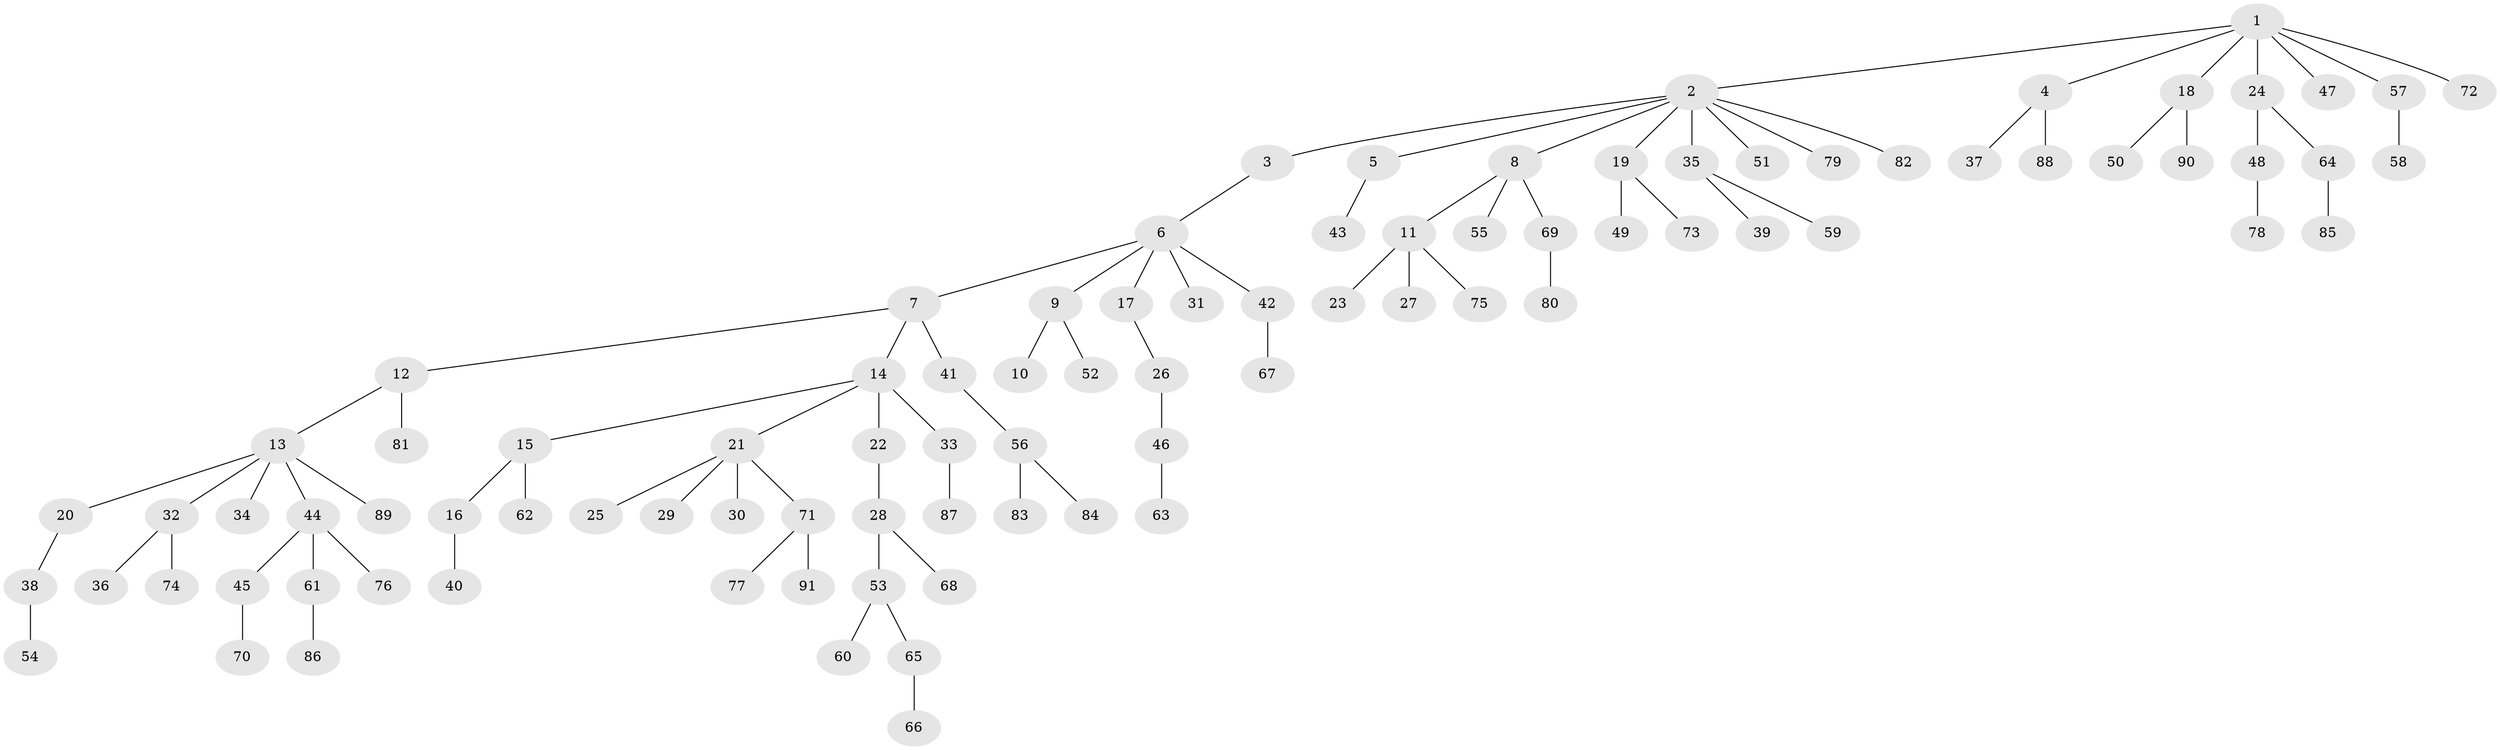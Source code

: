 // coarse degree distribution, {14: 0.027777777777777776, 5: 0.05555555555555555, 1: 0.7222222222222222, 4: 0.05555555555555555, 2: 0.08333333333333333, 3: 0.05555555555555555}
// Generated by graph-tools (version 1.1) at 2025/19/03/04/25 18:19:24]
// undirected, 91 vertices, 90 edges
graph export_dot {
graph [start="1"]
  node [color=gray90,style=filled];
  1;
  2;
  3;
  4;
  5;
  6;
  7;
  8;
  9;
  10;
  11;
  12;
  13;
  14;
  15;
  16;
  17;
  18;
  19;
  20;
  21;
  22;
  23;
  24;
  25;
  26;
  27;
  28;
  29;
  30;
  31;
  32;
  33;
  34;
  35;
  36;
  37;
  38;
  39;
  40;
  41;
  42;
  43;
  44;
  45;
  46;
  47;
  48;
  49;
  50;
  51;
  52;
  53;
  54;
  55;
  56;
  57;
  58;
  59;
  60;
  61;
  62;
  63;
  64;
  65;
  66;
  67;
  68;
  69;
  70;
  71;
  72;
  73;
  74;
  75;
  76;
  77;
  78;
  79;
  80;
  81;
  82;
  83;
  84;
  85;
  86;
  87;
  88;
  89;
  90;
  91;
  1 -- 2;
  1 -- 4;
  1 -- 18;
  1 -- 24;
  1 -- 47;
  1 -- 57;
  1 -- 72;
  2 -- 3;
  2 -- 5;
  2 -- 8;
  2 -- 19;
  2 -- 35;
  2 -- 51;
  2 -- 79;
  2 -- 82;
  3 -- 6;
  4 -- 37;
  4 -- 88;
  5 -- 43;
  6 -- 7;
  6 -- 9;
  6 -- 17;
  6 -- 31;
  6 -- 42;
  7 -- 12;
  7 -- 14;
  7 -- 41;
  8 -- 11;
  8 -- 55;
  8 -- 69;
  9 -- 10;
  9 -- 52;
  11 -- 23;
  11 -- 27;
  11 -- 75;
  12 -- 13;
  12 -- 81;
  13 -- 20;
  13 -- 32;
  13 -- 34;
  13 -- 44;
  13 -- 89;
  14 -- 15;
  14 -- 21;
  14 -- 22;
  14 -- 33;
  15 -- 16;
  15 -- 62;
  16 -- 40;
  17 -- 26;
  18 -- 50;
  18 -- 90;
  19 -- 49;
  19 -- 73;
  20 -- 38;
  21 -- 25;
  21 -- 29;
  21 -- 30;
  21 -- 71;
  22 -- 28;
  24 -- 48;
  24 -- 64;
  26 -- 46;
  28 -- 53;
  28 -- 68;
  32 -- 36;
  32 -- 74;
  33 -- 87;
  35 -- 39;
  35 -- 59;
  38 -- 54;
  41 -- 56;
  42 -- 67;
  44 -- 45;
  44 -- 61;
  44 -- 76;
  45 -- 70;
  46 -- 63;
  48 -- 78;
  53 -- 60;
  53 -- 65;
  56 -- 83;
  56 -- 84;
  57 -- 58;
  61 -- 86;
  64 -- 85;
  65 -- 66;
  69 -- 80;
  71 -- 77;
  71 -- 91;
}
